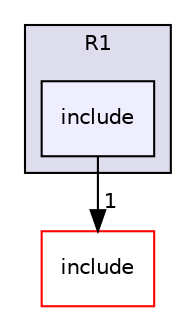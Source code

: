 digraph "/home/loudish/modustus-cs450/mpx-spring2017-modestus/mpx_core/modules/R1/include" {
  compound=true
  node [ fontsize="10", fontname="Helvetica"];
  edge [ labelfontsize="10", labelfontname="Helvetica"];
  subgraph clusterdir_e61e803243efb3b270da167213e1d8c2 {
    graph [ bgcolor="#ddddee", pencolor="black", label="R1" fontname="Helvetica", fontsize="10", URL="dir_e61e803243efb3b270da167213e1d8c2.html"]
  dir_a58fc58dbb9b6123981aa6a673112028 [shape=box, label="include", style="filled", fillcolor="#eeeeff", pencolor="black", URL="dir_a58fc58dbb9b6123981aa6a673112028.html"];
  }
  dir_2b2cfc5bbf2f7ab54aab1325e138d170 [shape=box label="include" fillcolor="white" style="filled" color="red" URL="dir_2b2cfc5bbf2f7ab54aab1325e138d170.html"];
  dir_a58fc58dbb9b6123981aa6a673112028->dir_2b2cfc5bbf2f7ab54aab1325e138d170 [headlabel="1", labeldistance=1.5 headhref="dir_000010_000001.html"];
}
